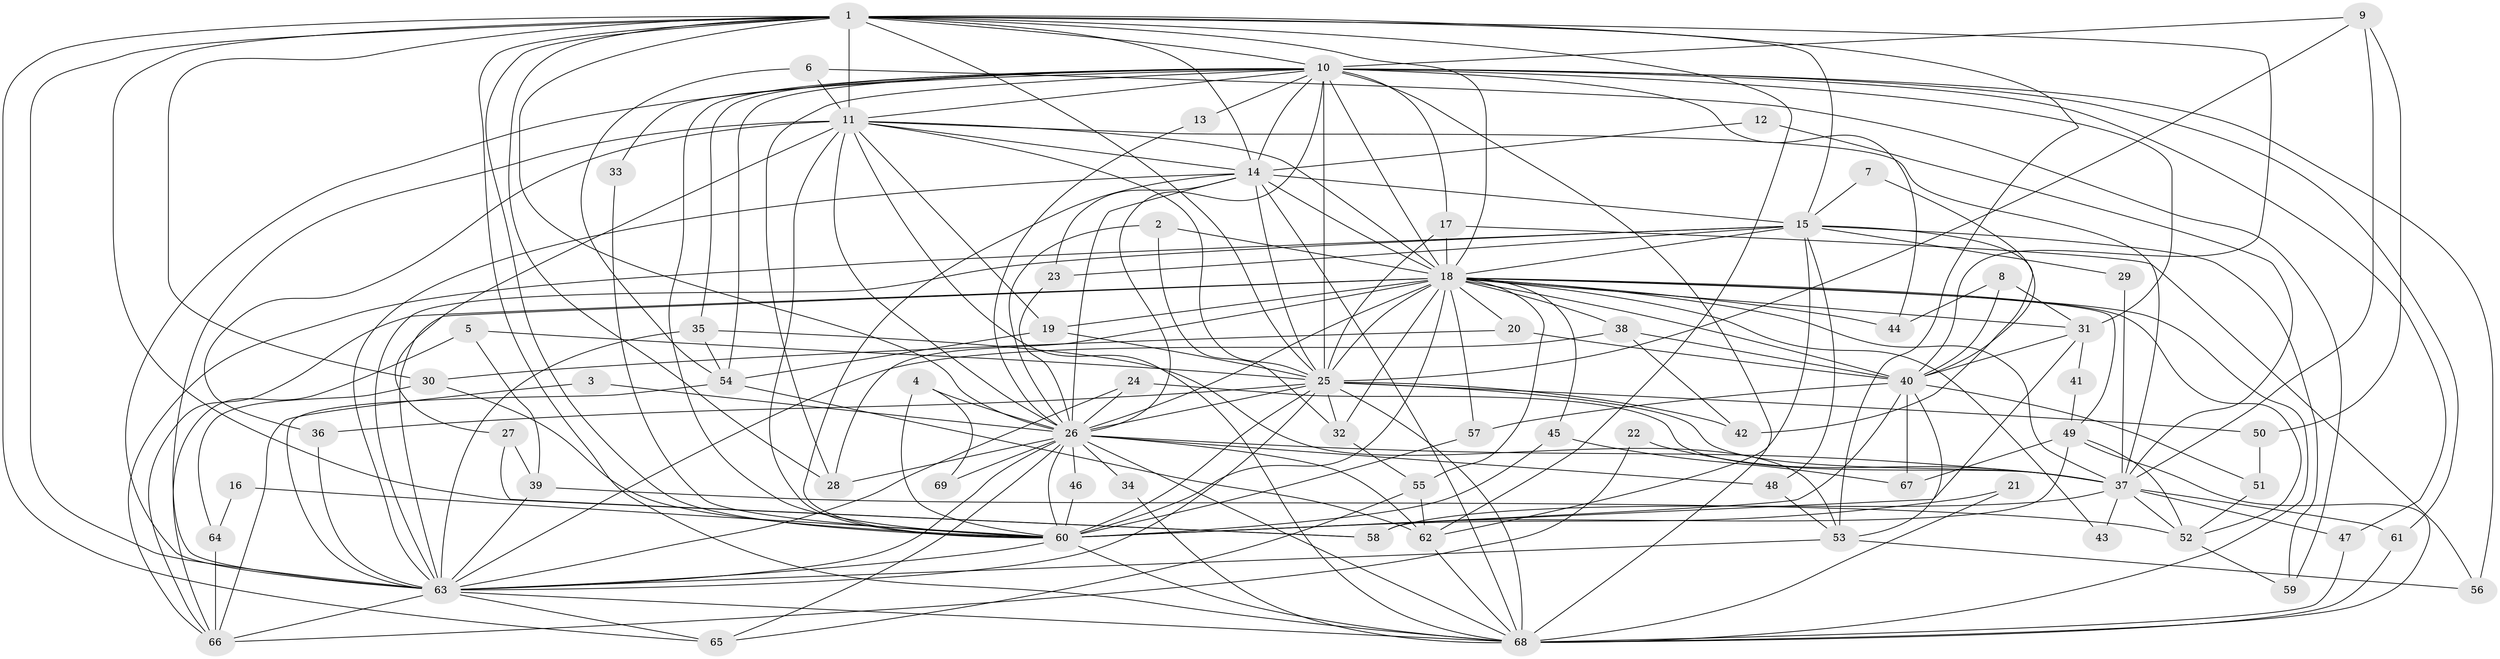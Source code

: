 // original degree distribution, {24: 0.0072992700729927005, 23: 0.014598540145985401, 17: 0.014598540145985401, 22: 0.0072992700729927005, 39: 0.0072992700729927005, 19: 0.0072992700729927005, 27: 0.0072992700729927005, 15: 0.0072992700729927005, 4: 0.0948905109489051, 3: 0.1897810218978102, 14: 0.0072992700729927005, 12: 0.014598540145985401, 5: 0.0072992700729927005, 7: 0.021897810218978103, 2: 0.5620437956204379, 6: 0.029197080291970802}
// Generated by graph-tools (version 1.1) at 2025/36/03/04/25 23:36:24]
// undirected, 69 vertices, 206 edges
graph export_dot {
  node [color=gray90,style=filled];
  1;
  2;
  3;
  4;
  5;
  6;
  7;
  8;
  9;
  10;
  11;
  12;
  13;
  14;
  15;
  16;
  17;
  18;
  19;
  20;
  21;
  22;
  23;
  24;
  25;
  26;
  27;
  28;
  29;
  30;
  31;
  32;
  33;
  34;
  35;
  36;
  37;
  38;
  39;
  40;
  41;
  42;
  43;
  44;
  45;
  46;
  47;
  48;
  49;
  50;
  51;
  52;
  53;
  54;
  55;
  56;
  57;
  58;
  59;
  60;
  61;
  62;
  63;
  64;
  65;
  66;
  67;
  68;
  69;
  1 -- 10 [weight=1.0];
  1 -- 11 [weight=2.0];
  1 -- 14 [weight=1.0];
  1 -- 15 [weight=1.0];
  1 -- 18 [weight=1.0];
  1 -- 25 [weight=1.0];
  1 -- 26 [weight=1.0];
  1 -- 28 [weight=1.0];
  1 -- 30 [weight=2.0];
  1 -- 40 [weight=1.0];
  1 -- 53 [weight=1.0];
  1 -- 58 [weight=1.0];
  1 -- 60 [weight=1.0];
  1 -- 62 [weight=1.0];
  1 -- 63 [weight=1.0];
  1 -- 65 [weight=1.0];
  1 -- 68 [weight=1.0];
  2 -- 18 [weight=1.0];
  2 -- 26 [weight=1.0];
  2 -- 32 [weight=1.0];
  3 -- 26 [weight=1.0];
  3 -- 66 [weight=1.0];
  4 -- 26 [weight=1.0];
  4 -- 60 [weight=1.0];
  4 -- 69 [weight=1.0];
  5 -- 25 [weight=1.0];
  5 -- 39 [weight=1.0];
  5 -- 66 [weight=1.0];
  6 -- 11 [weight=1.0];
  6 -- 54 [weight=1.0];
  6 -- 59 [weight=1.0];
  7 -- 15 [weight=1.0];
  7 -- 40 [weight=1.0];
  8 -- 31 [weight=1.0];
  8 -- 40 [weight=1.0];
  8 -- 44 [weight=1.0];
  9 -- 10 [weight=1.0];
  9 -- 25 [weight=1.0];
  9 -- 37 [weight=1.0];
  9 -- 50 [weight=1.0];
  10 -- 11 [weight=1.0];
  10 -- 13 [weight=1.0];
  10 -- 14 [weight=1.0];
  10 -- 17 [weight=1.0];
  10 -- 18 [weight=2.0];
  10 -- 25 [weight=1.0];
  10 -- 26 [weight=1.0];
  10 -- 28 [weight=1.0];
  10 -- 31 [weight=1.0];
  10 -- 33 [weight=1.0];
  10 -- 35 [weight=1.0];
  10 -- 44 [weight=1.0];
  10 -- 47 [weight=1.0];
  10 -- 54 [weight=1.0];
  10 -- 56 [weight=1.0];
  10 -- 60 [weight=1.0];
  10 -- 61 [weight=1.0];
  10 -- 63 [weight=1.0];
  10 -- 68 [weight=2.0];
  11 -- 14 [weight=1.0];
  11 -- 18 [weight=2.0];
  11 -- 19 [weight=1.0];
  11 -- 25 [weight=1.0];
  11 -- 26 [weight=2.0];
  11 -- 27 [weight=1.0];
  11 -- 36 [weight=1.0];
  11 -- 37 [weight=1.0];
  11 -- 60 [weight=1.0];
  11 -- 63 [weight=1.0];
  11 -- 68 [weight=1.0];
  12 -- 14 [weight=1.0];
  12 -- 37 [weight=1.0];
  13 -- 26 [weight=1.0];
  14 -- 15 [weight=1.0];
  14 -- 18 [weight=2.0];
  14 -- 23 [weight=1.0];
  14 -- 25 [weight=1.0];
  14 -- 26 [weight=1.0];
  14 -- 60 [weight=2.0];
  14 -- 63 [weight=1.0];
  14 -- 68 [weight=2.0];
  15 -- 18 [weight=1.0];
  15 -- 23 [weight=1.0];
  15 -- 29 [weight=1.0];
  15 -- 42 [weight=1.0];
  15 -- 48 [weight=1.0];
  15 -- 59 [weight=1.0];
  15 -- 62 [weight=1.0];
  15 -- 63 [weight=1.0];
  15 -- 66 [weight=1.0];
  16 -- 60 [weight=1.0];
  16 -- 64 [weight=1.0];
  17 -- 18 [weight=1.0];
  17 -- 25 [weight=1.0];
  17 -- 56 [weight=1.0];
  18 -- 19 [weight=1.0];
  18 -- 20 [weight=1.0];
  18 -- 25 [weight=3.0];
  18 -- 26 [weight=1.0];
  18 -- 28 [weight=1.0];
  18 -- 31 [weight=1.0];
  18 -- 32 [weight=1.0];
  18 -- 37 [weight=1.0];
  18 -- 38 [weight=1.0];
  18 -- 40 [weight=1.0];
  18 -- 43 [weight=1.0];
  18 -- 44 [weight=1.0];
  18 -- 45 [weight=1.0];
  18 -- 49 [weight=2.0];
  18 -- 52 [weight=1.0];
  18 -- 55 [weight=1.0];
  18 -- 57 [weight=1.0];
  18 -- 60 [weight=2.0];
  18 -- 63 [weight=3.0];
  18 -- 66 [weight=1.0];
  18 -- 68 [weight=2.0];
  19 -- 25 [weight=1.0];
  19 -- 54 [weight=1.0];
  20 -- 30 [weight=1.0];
  20 -- 40 [weight=1.0];
  21 -- 60 [weight=1.0];
  21 -- 68 [weight=1.0];
  22 -- 37 [weight=1.0];
  22 -- 66 [weight=1.0];
  23 -- 26 [weight=1.0];
  24 -- 26 [weight=1.0];
  24 -- 37 [weight=1.0];
  24 -- 63 [weight=1.0];
  25 -- 26 [weight=2.0];
  25 -- 32 [weight=1.0];
  25 -- 36 [weight=1.0];
  25 -- 37 [weight=1.0];
  25 -- 42 [weight=1.0];
  25 -- 50 [weight=1.0];
  25 -- 60 [weight=1.0];
  25 -- 63 [weight=2.0];
  25 -- 68 [weight=2.0];
  26 -- 28 [weight=1.0];
  26 -- 34 [weight=2.0];
  26 -- 37 [weight=1.0];
  26 -- 46 [weight=1.0];
  26 -- 48 [weight=1.0];
  26 -- 60 [weight=1.0];
  26 -- 62 [weight=1.0];
  26 -- 63 [weight=1.0];
  26 -- 65 [weight=1.0];
  26 -- 68 [weight=1.0];
  26 -- 69 [weight=1.0];
  27 -- 39 [weight=1.0];
  27 -- 58 [weight=1.0];
  29 -- 37 [weight=1.0];
  30 -- 60 [weight=1.0];
  30 -- 64 [weight=1.0];
  31 -- 40 [weight=1.0];
  31 -- 41 [weight=1.0];
  31 -- 60 [weight=2.0];
  32 -- 55 [weight=1.0];
  33 -- 60 [weight=1.0];
  34 -- 68 [weight=1.0];
  35 -- 53 [weight=1.0];
  35 -- 54 [weight=1.0];
  35 -- 63 [weight=1.0];
  36 -- 63 [weight=1.0];
  37 -- 43 [weight=1.0];
  37 -- 47 [weight=1.0];
  37 -- 52 [weight=1.0];
  37 -- 58 [weight=1.0];
  37 -- 61 [weight=1.0];
  38 -- 40 [weight=1.0];
  38 -- 42 [weight=1.0];
  38 -- 63 [weight=1.0];
  39 -- 52 [weight=1.0];
  39 -- 63 [weight=1.0];
  40 -- 51 [weight=1.0];
  40 -- 53 [weight=1.0];
  40 -- 57 [weight=1.0];
  40 -- 60 [weight=1.0];
  40 -- 67 [weight=1.0];
  41 -- 49 [weight=1.0];
  45 -- 60 [weight=1.0];
  45 -- 67 [weight=1.0];
  46 -- 60 [weight=1.0];
  47 -- 68 [weight=1.0];
  48 -- 53 [weight=1.0];
  49 -- 52 [weight=1.0];
  49 -- 58 [weight=1.0];
  49 -- 67 [weight=1.0];
  49 -- 68 [weight=1.0];
  50 -- 51 [weight=1.0];
  51 -- 52 [weight=1.0];
  52 -- 59 [weight=1.0];
  53 -- 56 [weight=1.0];
  53 -- 63 [weight=1.0];
  54 -- 62 [weight=1.0];
  54 -- 63 [weight=1.0];
  55 -- 62 [weight=1.0];
  55 -- 65 [weight=1.0];
  57 -- 60 [weight=1.0];
  60 -- 63 [weight=1.0];
  60 -- 68 [weight=1.0];
  61 -- 68 [weight=1.0];
  62 -- 68 [weight=1.0];
  63 -- 65 [weight=1.0];
  63 -- 66 [weight=1.0];
  63 -- 68 [weight=1.0];
  64 -- 66 [weight=1.0];
}

